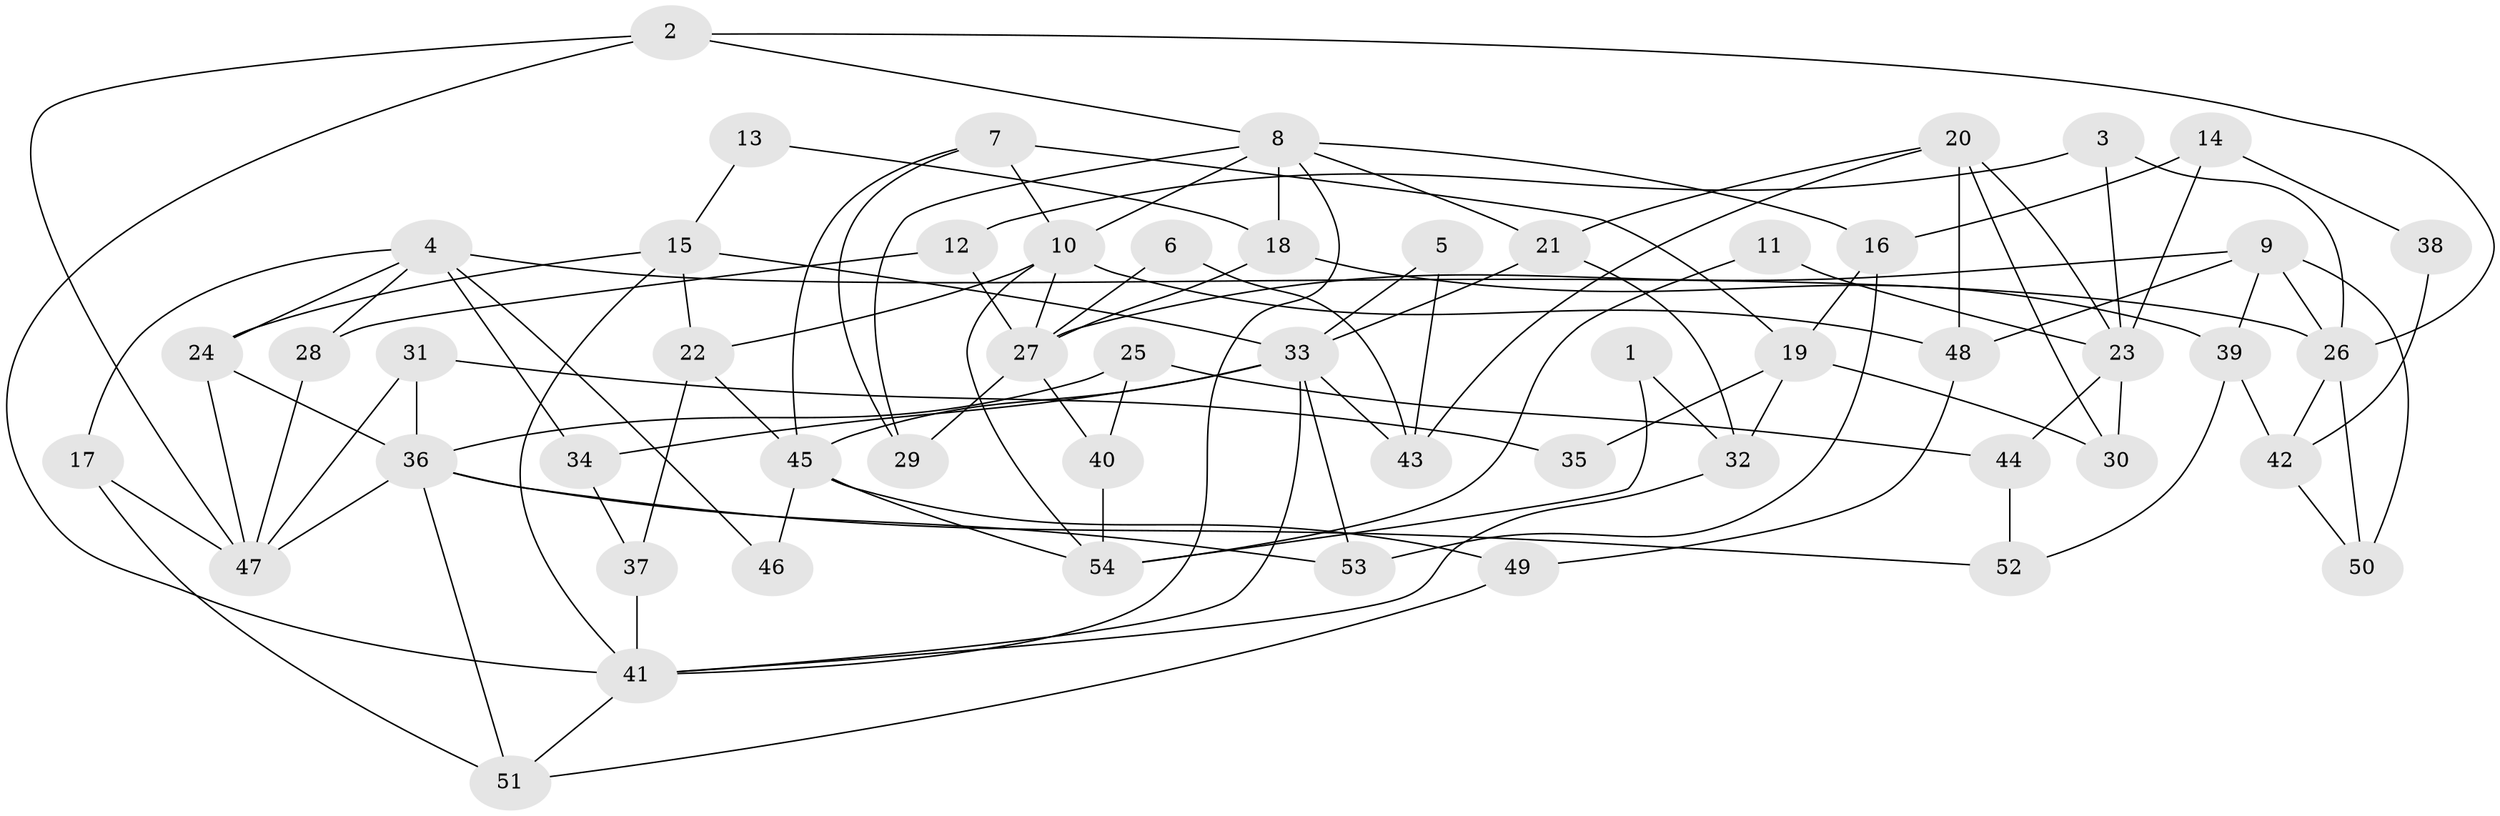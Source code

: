// coarse degree distribution, {2: 0.12121212121212122, 4: 0.18181818181818182, 8: 0.12121212121212122, 7: 0.15151515151515152, 5: 0.15151515151515152, 6: 0.09090909090909091, 3: 0.18181818181818182}
// Generated by graph-tools (version 1.1) at 2025/37/03/04/25 23:37:05]
// undirected, 54 vertices, 108 edges
graph export_dot {
  node [color=gray90,style=filled];
  1;
  2;
  3;
  4;
  5;
  6;
  7;
  8;
  9;
  10;
  11;
  12;
  13;
  14;
  15;
  16;
  17;
  18;
  19;
  20;
  21;
  22;
  23;
  24;
  25;
  26;
  27;
  28;
  29;
  30;
  31;
  32;
  33;
  34;
  35;
  36;
  37;
  38;
  39;
  40;
  41;
  42;
  43;
  44;
  45;
  46;
  47;
  48;
  49;
  50;
  51;
  52;
  53;
  54;
  1 -- 54;
  1 -- 32;
  2 -- 41;
  2 -- 26;
  2 -- 8;
  2 -- 47;
  3 -- 26;
  3 -- 12;
  3 -- 23;
  4 -- 17;
  4 -- 34;
  4 -- 24;
  4 -- 26;
  4 -- 28;
  4 -- 46;
  5 -- 33;
  5 -- 43;
  6 -- 27;
  6 -- 43;
  7 -- 29;
  7 -- 10;
  7 -- 19;
  7 -- 45;
  8 -- 21;
  8 -- 10;
  8 -- 16;
  8 -- 18;
  8 -- 29;
  8 -- 41;
  9 -- 26;
  9 -- 39;
  9 -- 27;
  9 -- 48;
  9 -- 50;
  10 -- 22;
  10 -- 27;
  10 -- 48;
  10 -- 54;
  11 -- 23;
  11 -- 54;
  12 -- 27;
  12 -- 28;
  13 -- 18;
  13 -- 15;
  14 -- 23;
  14 -- 16;
  14 -- 38;
  15 -- 41;
  15 -- 33;
  15 -- 22;
  15 -- 24;
  16 -- 53;
  16 -- 19;
  17 -- 47;
  17 -- 51;
  18 -- 27;
  18 -- 39;
  19 -- 30;
  19 -- 32;
  19 -- 35;
  20 -- 30;
  20 -- 48;
  20 -- 21;
  20 -- 23;
  20 -- 43;
  21 -- 33;
  21 -- 32;
  22 -- 45;
  22 -- 37;
  23 -- 30;
  23 -- 44;
  24 -- 36;
  24 -- 47;
  25 -- 36;
  25 -- 40;
  25 -- 44;
  26 -- 42;
  26 -- 50;
  27 -- 29;
  27 -- 40;
  28 -- 47;
  31 -- 36;
  31 -- 47;
  31 -- 35;
  32 -- 41;
  33 -- 45;
  33 -- 41;
  33 -- 34;
  33 -- 43;
  33 -- 53;
  34 -- 37;
  36 -- 47;
  36 -- 51;
  36 -- 52;
  36 -- 53;
  37 -- 41;
  38 -- 42;
  39 -- 52;
  39 -- 42;
  40 -- 54;
  41 -- 51;
  42 -- 50;
  44 -- 52;
  45 -- 49;
  45 -- 46;
  45 -- 54;
  48 -- 49;
  49 -- 51;
}

